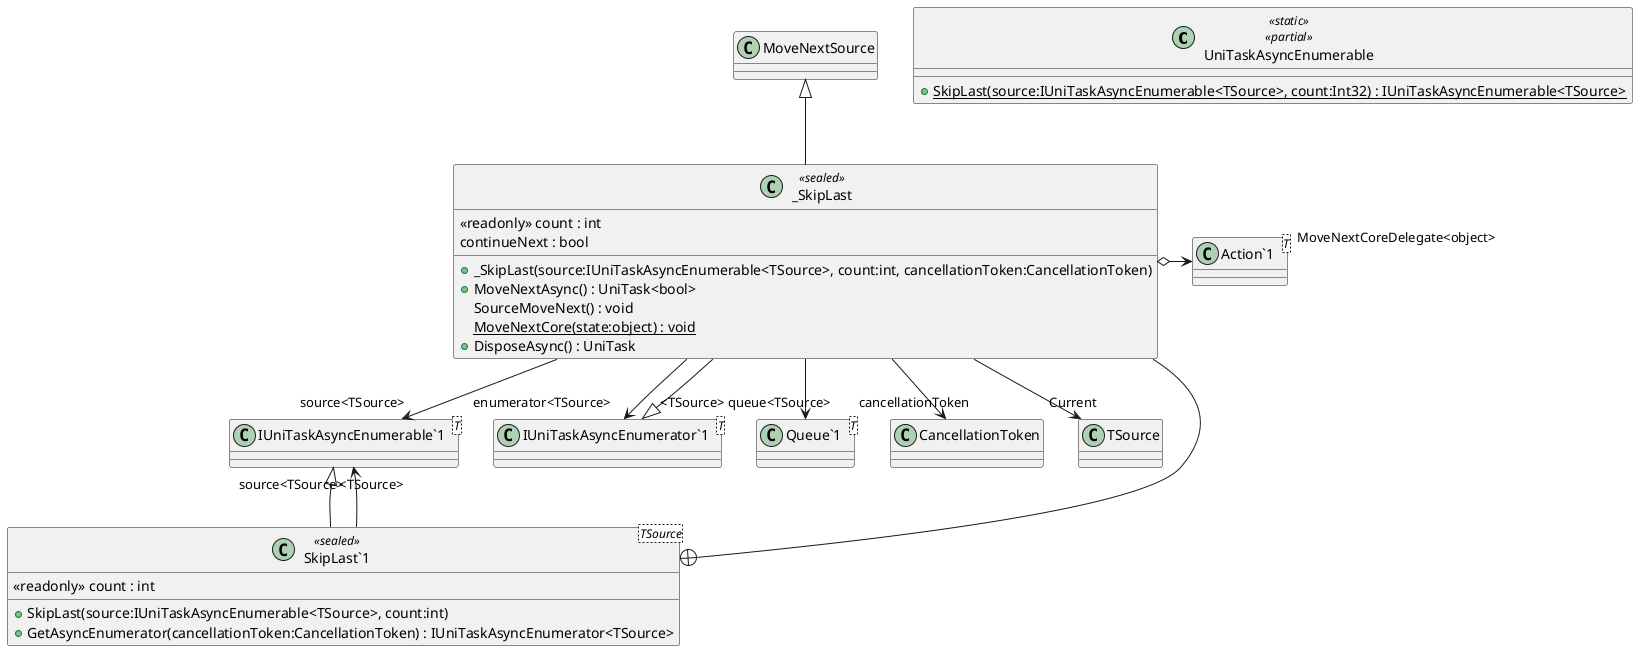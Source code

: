@startuml
class UniTaskAsyncEnumerable <<static>> <<partial>> {
    + {static} SkipLast(source:IUniTaskAsyncEnumerable<TSource>, count:Int32) : IUniTaskAsyncEnumerable<TSource>
}
class "SkipLast`1"<TSource> <<sealed>> {
    <<readonly>> count : int
    + SkipLast(source:IUniTaskAsyncEnumerable<TSource>, count:int)
    + GetAsyncEnumerator(cancellationToken:CancellationToken) : IUniTaskAsyncEnumerator<TSource>
}
class "IUniTaskAsyncEnumerable`1"<T> {
}
class _SkipLast <<sealed>> {
    <<readonly>> count : int
    continueNext : bool
    + _SkipLast(source:IUniTaskAsyncEnumerable<TSource>, count:int, cancellationToken:CancellationToken)
    + MoveNextAsync() : UniTask<bool>
    SourceMoveNext() : void
    {static} MoveNextCore(state:object) : void
    + DisposeAsync() : UniTask
}
class "IUniTaskAsyncEnumerator`1"<T> {
}
class "Action`1"<T> {
}
class "Queue`1"<T> {
}
"IUniTaskAsyncEnumerable`1" "<TSource>" <|-- "SkipLast`1"
"SkipLast`1" --> "source<TSource>" "IUniTaskAsyncEnumerable`1"
"SkipLast`1" +-- _SkipLast
MoveNextSource <|-- _SkipLast
"IUniTaskAsyncEnumerator`1" "<TSource>" <|-- _SkipLast
_SkipLast o-> "MoveNextCoreDelegate<object>" "Action`1"
_SkipLast --> "source<TSource>" "IUniTaskAsyncEnumerable`1"
_SkipLast --> "cancellationToken" CancellationToken
_SkipLast --> "enumerator<TSource>" "IUniTaskAsyncEnumerator`1"
_SkipLast --> "queue<TSource>" "Queue`1"
_SkipLast --> "Current" TSource
@enduml
